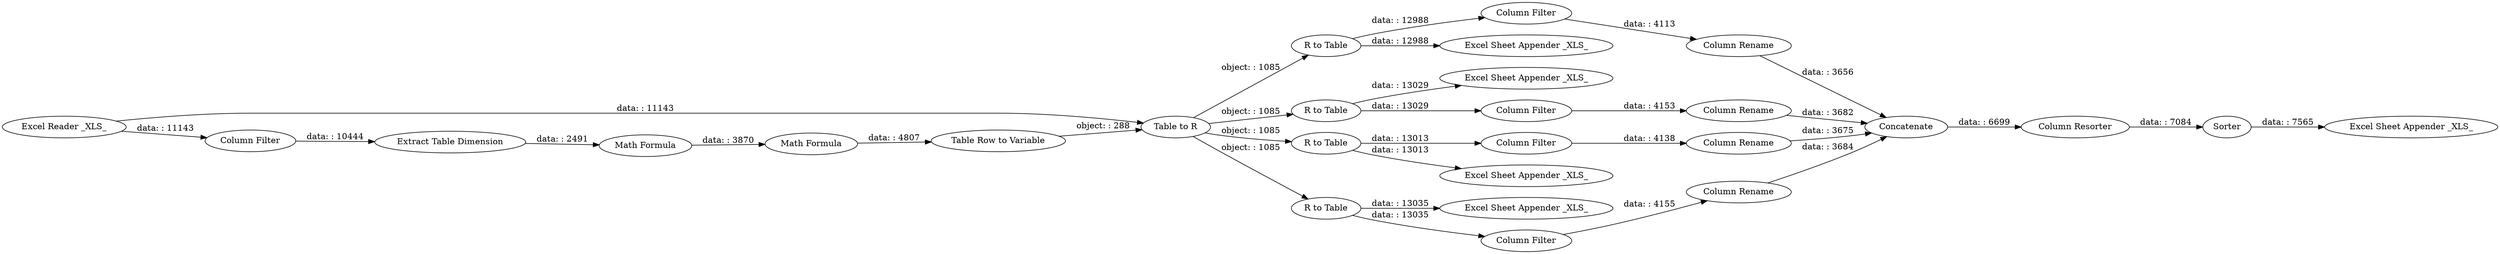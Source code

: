 digraph {
	"-93068668648391847_18" [label="R to Table"]
	"-93068668648391847_43" [label="Excel Sheet Appender _XLS_"]
	"-93068668648391847_28" [label="Column Rename"]
	"-93068668648391847_27" [label="Column Rename"]
	"-93068668648391847_15" [label="Math Formula"]
	"-93068668648391847_17" [label="Table to R"]
	"-93068668648391847_40" [label="Excel Sheet Appender _XLS_"]
	"-93068668648391847_33" [label=Sorter]
	"-93068668648391847_20" [label="R to Table"]
	"-93068668648391847_13" [label="Extract Table Dimension"]
	"-93068668648391847_23" [label="Column Filter"]
	"-93068668648391847_22" [label="Column Filter"]
	"-93068668648391847_39" [label="Excel Sheet Appender _XLS_"]
	"-93068668648391847_24" [label="Column Filter"]
	"-93068668648391847_16" [label="Table Row to Variable"]
	"-93068668648391847_32" [label="Column Resorter"]
	"-93068668648391847_14" [label="Math Formula"]
	"-93068668648391847_31" [label=Concatenate]
	"-93068668648391847_29" [label="Column Rename"]
	"-93068668648391847_19" [label="R to Table"]
	"-93068668648391847_30" [label="Column Rename"]
	"-93068668648391847_42" [label="Excel Sheet Appender _XLS_"]
	"-93068668648391847_7" [label="Column Filter"]
	"-93068668648391847_41" [label="Excel Sheet Appender _XLS_"]
	"-93068668648391847_3" [label="Excel Reader _XLS_"]
	"-93068668648391847_21" [label="R to Table"]
	"-93068668648391847_25" [label="Column Filter"]
	"-93068668648391847_18" -> "-93068668648391847_42" [label="data: : 12988"]
	"-93068668648391847_20" -> "-93068668648391847_24" [label="data: : 13029"]
	"-93068668648391847_25" -> "-93068668648391847_30" [label="data: : 4155"]
	"-93068668648391847_21" -> "-93068668648391847_25" [label="data: : 13035"]
	"-93068668648391847_24" -> "-93068668648391847_29" [label="data: : 4153"]
	"-93068668648391847_27" -> "-93068668648391847_31" [label="data: : 3656"]
	"-93068668648391847_23" -> "-93068668648391847_28" [label="data: : 4138"]
	"-93068668648391847_19" -> "-93068668648391847_23" [label="data: : 13013"]
	"-93068668648391847_33" -> "-93068668648391847_40" [label="data: : 7565"]
	"-93068668648391847_17" -> "-93068668648391847_18" [label="object: : 1085"]
	"-93068668648391847_17" -> "-93068668648391847_21" [label="object: : 1085"]
	"-93068668648391847_21" -> "-93068668648391847_41" [label="data: : 13035"]
	"-93068668648391847_22" -> "-93068668648391847_27" [label="data: : 4113"]
	"-93068668648391847_13" -> "-93068668648391847_14" [label="data: : 2491"]
	"-93068668648391847_17" -> "-93068668648391847_19" [label="object: : 1085"]
	"-93068668648391847_14" -> "-93068668648391847_15" [label="data: : 3870"]
	"-93068668648391847_17" -> "-93068668648391847_20" [label="object: : 1085"]
	"-93068668648391847_20" -> "-93068668648391847_43" [label="data: : 13029"]
	"-93068668648391847_28" -> "-93068668648391847_31" [label="data: : 3675"]
	"-93068668648391847_7" -> "-93068668648391847_13" [label="data: : 10444"]
	"-93068668648391847_30" -> "-93068668648391847_31" [label="data: : 3684"]
	"-93068668648391847_15" -> "-93068668648391847_16" [label="data: : 4807"]
	"-93068668648391847_3" -> "-93068668648391847_17" [label="data: : 11143"]
	"-93068668648391847_29" -> "-93068668648391847_31" [label="data: : 3682"]
	"-93068668648391847_31" -> "-93068668648391847_32" [label="data: : 6699"]
	"-93068668648391847_32" -> "-93068668648391847_33" [label="data: : 7084"]
	"-93068668648391847_19" -> "-93068668648391847_39" [label="data: : 13013"]
	"-93068668648391847_18" -> "-93068668648391847_22" [label="data: : 12988"]
	"-93068668648391847_16" -> "-93068668648391847_17" [label="object: : 288"]
	"-93068668648391847_3" -> "-93068668648391847_7" [label="data: : 11143"]
	rankdir=LR
}
